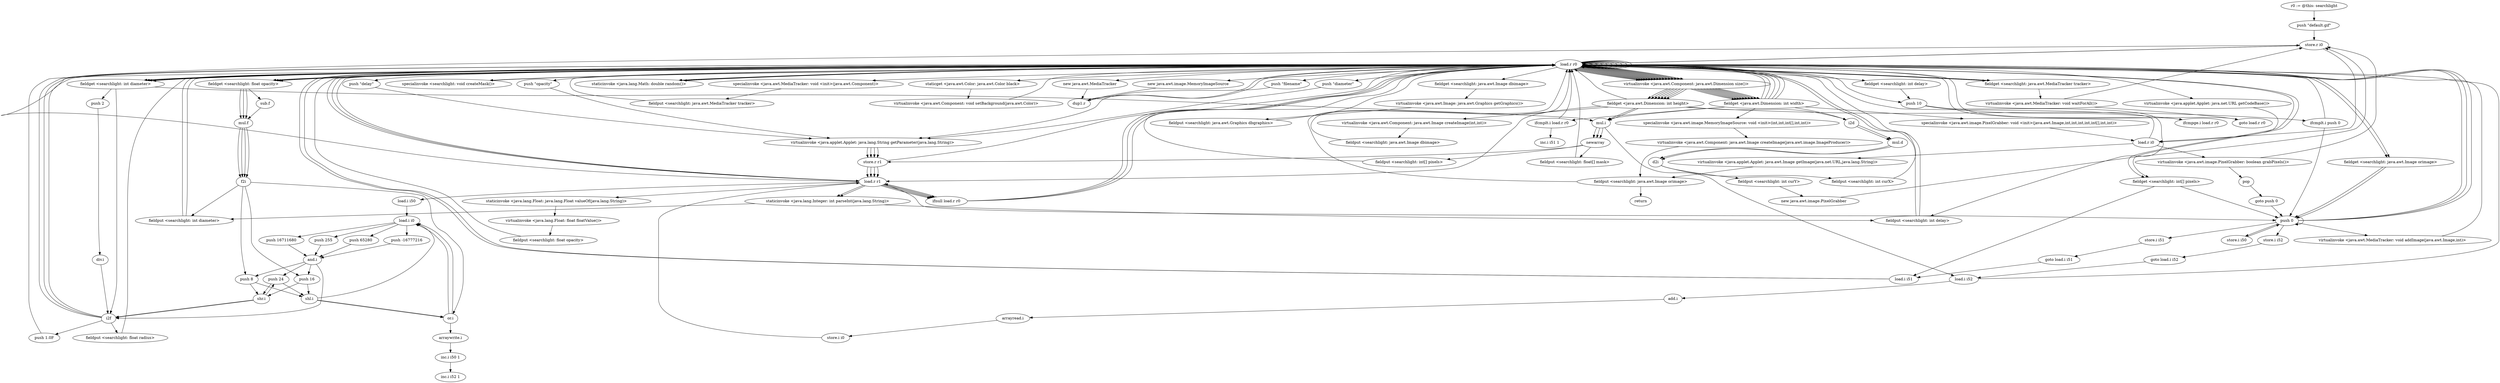 digraph "" {
    "r0 := @this: searchlight"
    "push \"default.gif\""
    "r0 := @this: searchlight"->"push \"default.gif\"";
    "store.r i0"
    "push \"default.gif\""->"store.r i0";
    "load.r r0"
    "store.r i0"->"load.r r0";
    "push \"diameter\""
    "load.r r0"->"push \"diameter\"";
    "virtualinvoke <java.applet.Applet: java.lang.String getParameter(java.lang.String)>"
    "push \"diameter\""->"virtualinvoke <java.applet.Applet: java.lang.String getParameter(java.lang.String)>";
    "store.r r1"
    "virtualinvoke <java.applet.Applet: java.lang.String getParameter(java.lang.String)>"->"store.r r1";
    "load.r r1"
    "store.r r1"->"load.r r1";
    "ifnull load.r r0"
    "load.r r1"->"ifnull load.r r0";
    "ifnull load.r r0"->"load.r r0";
    "load.r r0"->"load.r r1";
    "staticinvoke <java.lang.Integer: int parseInt(java.lang.String)>"
    "load.r r1"->"staticinvoke <java.lang.Integer: int parseInt(java.lang.String)>";
    "fieldput <searchlight: int diameter>"
    "staticinvoke <java.lang.Integer: int parseInt(java.lang.String)>"->"fieldput <searchlight: int diameter>";
    "fieldput <searchlight: int diameter>"->"load.r r0";
    "push \"delay\""
    "load.r r0"->"push \"delay\"";
    "push \"delay\""->"virtualinvoke <java.applet.Applet: java.lang.String getParameter(java.lang.String)>";
    "virtualinvoke <java.applet.Applet: java.lang.String getParameter(java.lang.String)>"->"store.r r1";
    "store.r r1"->"load.r r1";
    "load.r r1"->"ifnull load.r r0";
    "ifnull load.r r0"->"load.r r0";
    "load.r r0"->"load.r r1";
    "load.r r1"->"staticinvoke <java.lang.Integer: int parseInt(java.lang.String)>";
    "fieldput <searchlight: int delay>"
    "staticinvoke <java.lang.Integer: int parseInt(java.lang.String)>"->"fieldput <searchlight: int delay>";
    "fieldput <searchlight: int delay>"->"load.r r0";
    "fieldget <searchlight: int delay>"
    "load.r r0"->"fieldget <searchlight: int delay>";
    "push 10"
    "fieldget <searchlight: int delay>"->"push 10";
    "ifcmpge.i load.r r0"
    "push 10"->"ifcmpge.i load.r r0";
    "ifcmpge.i load.r r0"->"load.r r0";
    "load.r r0"->"push 10";
    "push 10"->"fieldput <searchlight: int delay>";
    "fieldput <searchlight: int delay>"->"load.r r0";
    "push \"opacity\""
    "load.r r0"->"push \"opacity\"";
    "push \"opacity\""->"virtualinvoke <java.applet.Applet: java.lang.String getParameter(java.lang.String)>";
    "virtualinvoke <java.applet.Applet: java.lang.String getParameter(java.lang.String)>"->"store.r r1";
    "store.r r1"->"load.r r1";
    "load.r r1"->"ifnull load.r r0";
    "ifnull load.r r0"->"load.r r0";
    "load.r r0"->"load.r r1";
    "staticinvoke <java.lang.Float: java.lang.Float valueOf(java.lang.String)>"
    "load.r r1"->"staticinvoke <java.lang.Float: java.lang.Float valueOf(java.lang.String)>";
    "virtualinvoke <java.lang.Float: float floatValue()>"
    "staticinvoke <java.lang.Float: java.lang.Float valueOf(java.lang.String)>"->"virtualinvoke <java.lang.Float: float floatValue()>";
    "fieldput <searchlight: float opacity>"
    "virtualinvoke <java.lang.Float: float floatValue()>"->"fieldput <searchlight: float opacity>";
    "fieldput <searchlight: float opacity>"->"load.r r0";
    "push \"filename\""
    "load.r r0"->"push \"filename\"";
    "push \"filename\""->"virtualinvoke <java.applet.Applet: java.lang.String getParameter(java.lang.String)>";
    "virtualinvoke <java.applet.Applet: java.lang.String getParameter(java.lang.String)>"->"store.r r1";
    "store.r r1"->"load.r r1";
    "load.r r1"->"ifnull load.r r0";
    "ifnull load.r r0"->"load.r r1";
    "load.r r1"->"store.r i0";
    "store.r i0"->"load.r r0";
    "load.r r0"->"load.r r0";
    "fieldget <searchlight: int diameter>"
    "load.r r0"->"fieldget <searchlight: int diameter>";
    "i2f"
    "fieldget <searchlight: int diameter>"->"i2f";
    "push 1.0F"
    "i2f"->"push 1.0F";
    "push 1.0F"->"load.r r0";
    "fieldget <searchlight: float opacity>"
    "load.r r0"->"fieldget <searchlight: float opacity>";
    "sub.f"
    "fieldget <searchlight: float opacity>"->"sub.f";
    "mul.f"
    "sub.f"->"mul.f";
    "f2i"
    "mul.f"->"f2i";
    "f2i"->"fieldput <searchlight: int diameter>";
    "fieldput <searchlight: int diameter>"->"load.r r0";
    "load.r r0"->"load.r r0";
    "load.r r0"->"fieldget <searchlight: int diameter>";
    "push 2"
    "fieldget <searchlight: int diameter>"->"push 2";
    "div.i"
    "push 2"->"div.i";
    "div.i"->"i2f";
    "fieldput <searchlight: float radius>"
    "i2f"->"fieldput <searchlight: float radius>";
    "fieldput <searchlight: float radius>"->"load.r r0";
    "virtualinvoke <java.awt.Component: java.awt.Dimension size()>"
    "load.r r0"->"virtualinvoke <java.awt.Component: java.awt.Dimension size()>";
    "fieldget <java.awt.Dimension: int width>"
    "virtualinvoke <java.awt.Component: java.awt.Dimension size()>"->"fieldget <java.awt.Dimension: int width>";
    "fieldget <java.awt.Dimension: int width>"->"load.r r0";
    "load.r r0"->"virtualinvoke <java.awt.Component: java.awt.Dimension size()>";
    "fieldget <java.awt.Dimension: int height>"
    "virtualinvoke <java.awt.Component: java.awt.Dimension size()>"->"fieldget <java.awt.Dimension: int height>";
    "mul.i"
    "fieldget <java.awt.Dimension: int height>"->"mul.i";
    "newarray"
    "mul.i"->"newarray";
    "newarray"->"store.r r1";
    "store.r r1"->"load.r r0";
    "load.r r0"->"load.r r0";
    "load.r r0"->"virtualinvoke <java.awt.Component: java.awt.Dimension size()>";
    "virtualinvoke <java.awt.Component: java.awt.Dimension size()>"->"fieldget <java.awt.Dimension: int width>";
    "fieldget <java.awt.Dimension: int width>"->"load.r r0";
    "load.r r0"->"virtualinvoke <java.awt.Component: java.awt.Dimension size()>";
    "virtualinvoke <java.awt.Component: java.awt.Dimension size()>"->"fieldget <java.awt.Dimension: int height>";
    "fieldget <java.awt.Dimension: int height>"->"mul.i";
    "mul.i"->"newarray";
    "fieldput <searchlight: int[] pixels>"
    "newarray"->"fieldput <searchlight: int[] pixels>";
    "fieldput <searchlight: int[] pixels>"->"load.r r0";
    "load.r r0"->"load.r r0";
    "load.r r0"->"fieldget <searchlight: int diameter>";
    "fieldget <searchlight: int diameter>"->"load.r r0";
    "load.r r0"->"fieldget <searchlight: int diameter>";
    "fieldget <searchlight: int diameter>"->"mul.i";
    "mul.i"->"newarray";
    "fieldput <searchlight: float[] mask>"
    "newarray"->"fieldput <searchlight: float[] mask>";
    "fieldput <searchlight: float[] mask>"->"load.r r0";
    "new java.awt.MediaTracker"
    "load.r r0"->"new java.awt.MediaTracker";
    "dup1.r"
    "new java.awt.MediaTracker"->"dup1.r";
    "dup1.r"->"load.r r0";
    "specialinvoke <java.awt.MediaTracker: void <init>(java.awt.Component)>"
    "load.r r0"->"specialinvoke <java.awt.MediaTracker: void <init>(java.awt.Component)>";
    "fieldput <searchlight: java.awt.MediaTracker tracker>"
    "specialinvoke <java.awt.MediaTracker: void <init>(java.awt.Component)>"->"fieldput <searchlight: java.awt.MediaTracker tracker>";
    "fieldput <searchlight: java.awt.MediaTracker tracker>"->"load.r r0";
    "load.r r0"->"load.r r0";
    "load.r r0"->"load.r r0";
    "virtualinvoke <java.applet.Applet: java.net.URL getCodeBase()>"
    "load.r r0"->"virtualinvoke <java.applet.Applet: java.net.URL getCodeBase()>";
    "load.r i0"
    "virtualinvoke <java.applet.Applet: java.net.URL getCodeBase()>"->"load.r i0";
    "virtualinvoke <java.applet.Applet: java.awt.Image getImage(java.net.URL,java.lang.String)>"
    "load.r i0"->"virtualinvoke <java.applet.Applet: java.awt.Image getImage(java.net.URL,java.lang.String)>";
    "fieldput <searchlight: java.awt.Image orimage>"
    "virtualinvoke <java.applet.Applet: java.awt.Image getImage(java.net.URL,java.lang.String)>"->"fieldput <searchlight: java.awt.Image orimage>";
    "fieldput <searchlight: java.awt.Image orimage>"->"load.r r0";
    "fieldget <searchlight: java.awt.MediaTracker tracker>"
    "load.r r0"->"fieldget <searchlight: java.awt.MediaTracker tracker>";
    "fieldget <searchlight: java.awt.MediaTracker tracker>"->"load.r r0";
    "fieldget <searchlight: java.awt.Image orimage>"
    "load.r r0"->"fieldget <searchlight: java.awt.Image orimage>";
    "push 0"
    "fieldget <searchlight: java.awt.Image orimage>"->"push 0";
    "virtualinvoke <java.awt.MediaTracker: void addImage(java.awt.Image,int)>"
    "push 0"->"virtualinvoke <java.awt.MediaTracker: void addImage(java.awt.Image,int)>";
    "virtualinvoke <java.awt.MediaTracker: void addImage(java.awt.Image,int)>"->"load.r r0";
    "load.r r0"->"fieldget <searchlight: java.awt.MediaTracker tracker>";
    "virtualinvoke <java.awt.MediaTracker: void waitForAll()>"
    "fieldget <searchlight: java.awt.MediaTracker tracker>"->"virtualinvoke <java.awt.MediaTracker: void waitForAll()>";
    "goto load.r r0"
    "virtualinvoke <java.awt.MediaTracker: void waitForAll()>"->"goto load.r r0";
    "goto load.r r0"->"load.r r0";
    "specialinvoke <searchlight: void createMask()>"
    "load.r r0"->"specialinvoke <searchlight: void createMask()>";
    "specialinvoke <searchlight: void createMask()>"->"load.r r0";
    "staticget <java.awt.Color: java.awt.Color black>"
    "load.r r0"->"staticget <java.awt.Color: java.awt.Color black>";
    "virtualinvoke <java.awt.Component: void setBackground(java.awt.Color)>"
    "staticget <java.awt.Color: java.awt.Color black>"->"virtualinvoke <java.awt.Component: void setBackground(java.awt.Color)>";
    "virtualinvoke <java.awt.Component: void setBackground(java.awt.Color)>"->"load.r r0";
    "load.r r0"->"load.r r0";
    "load.r r0"->"load.r r0";
    "load.r r0"->"virtualinvoke <java.awt.Component: java.awt.Dimension size()>";
    "virtualinvoke <java.awt.Component: java.awt.Dimension size()>"->"fieldget <java.awt.Dimension: int width>";
    "fieldget <java.awt.Dimension: int width>"->"load.r r0";
    "load.r r0"->"virtualinvoke <java.awt.Component: java.awt.Dimension size()>";
    "virtualinvoke <java.awt.Component: java.awt.Dimension size()>"->"fieldget <java.awt.Dimension: int height>";
    "virtualinvoke <java.awt.Component: java.awt.Image createImage(int,int)>"
    "fieldget <java.awt.Dimension: int height>"->"virtualinvoke <java.awt.Component: java.awt.Image createImage(int,int)>";
    "fieldput <searchlight: java.awt.Image dbimage>"
    "virtualinvoke <java.awt.Component: java.awt.Image createImage(int,int)>"->"fieldput <searchlight: java.awt.Image dbimage>";
    "fieldput <searchlight: java.awt.Image dbimage>"->"load.r r0";
    "load.r r0"->"load.r r0";
    "fieldget <searchlight: java.awt.Image dbimage>"
    "load.r r0"->"fieldget <searchlight: java.awt.Image dbimage>";
    "virtualinvoke <java.awt.Image: java.awt.Graphics getGraphics()>"
    "fieldget <searchlight: java.awt.Image dbimage>"->"virtualinvoke <java.awt.Image: java.awt.Graphics getGraphics()>";
    "fieldput <searchlight: java.awt.Graphics dbgraphics>"
    "virtualinvoke <java.awt.Image: java.awt.Graphics getGraphics()>"->"fieldput <searchlight: java.awt.Graphics dbgraphics>";
    "fieldput <searchlight: java.awt.Graphics dbgraphics>"->"load.r r0";
    "staticinvoke <java.lang.Math: double random()>"
    "load.r r0"->"staticinvoke <java.lang.Math: double random()>";
    "staticinvoke <java.lang.Math: double random()>"->"load.r r0";
    "load.r r0"->"virtualinvoke <java.awt.Component: java.awt.Dimension size()>";
    "virtualinvoke <java.awt.Component: java.awt.Dimension size()>"->"fieldget <java.awt.Dimension: int width>";
    "i2d"
    "fieldget <java.awt.Dimension: int width>"->"i2d";
    "mul.d"
    "i2d"->"mul.d";
    "d2i"
    "mul.d"->"d2i";
    "fieldput <searchlight: int curX>"
    "d2i"->"fieldput <searchlight: int curX>";
    "fieldput <searchlight: int curX>"->"load.r r0";
    "load.r r0"->"staticinvoke <java.lang.Math: double random()>";
    "staticinvoke <java.lang.Math: double random()>"->"load.r r0";
    "load.r r0"->"virtualinvoke <java.awt.Component: java.awt.Dimension size()>";
    "virtualinvoke <java.awt.Component: java.awt.Dimension size()>"->"fieldget <java.awt.Dimension: int height>";
    "fieldget <java.awt.Dimension: int height>"->"i2d";
    "i2d"->"mul.d";
    "mul.d"->"d2i";
    "fieldput <searchlight: int curY>"
    "d2i"->"fieldput <searchlight: int curY>";
    "new java.awt.image.PixelGrabber"
    "fieldput <searchlight: int curY>"->"new java.awt.image.PixelGrabber";
    "new java.awt.image.PixelGrabber"->"store.r i0";
    "store.r i0"->"load.r i0";
    "load.r i0"->"load.r r0";
    "load.r r0"->"fieldget <searchlight: java.awt.Image orimage>";
    "fieldget <searchlight: java.awt.Image orimage>"->"push 0";
    "push 0"->"push 0";
    "push 0"->"load.r r0";
    "load.r r0"->"virtualinvoke <java.awt.Component: java.awt.Dimension size()>";
    "virtualinvoke <java.awt.Component: java.awt.Dimension size()>"->"fieldget <java.awt.Dimension: int width>";
    "fieldget <java.awt.Dimension: int width>"->"load.r r0";
    "load.r r0"->"virtualinvoke <java.awt.Component: java.awt.Dimension size()>";
    "virtualinvoke <java.awt.Component: java.awt.Dimension size()>"->"fieldget <java.awt.Dimension: int height>";
    "fieldget <java.awt.Dimension: int height>"->"load.r r0";
    "fieldget <searchlight: int[] pixels>"
    "load.r r0"->"fieldget <searchlight: int[] pixels>";
    "fieldget <searchlight: int[] pixels>"->"push 0";
    "push 0"->"load.r r0";
    "load.r r0"->"virtualinvoke <java.awt.Component: java.awt.Dimension size()>";
    "virtualinvoke <java.awt.Component: java.awt.Dimension size()>"->"fieldget <java.awt.Dimension: int width>";
    "specialinvoke <java.awt.image.PixelGrabber: void <init>(java.awt.Image,int,int,int,int,int[],int,int)>"
    "fieldget <java.awt.Dimension: int width>"->"specialinvoke <java.awt.image.PixelGrabber: void <init>(java.awt.Image,int,int,int,int,int[],int,int)>";
    "specialinvoke <java.awt.image.PixelGrabber: void <init>(java.awt.Image,int,int,int,int,int[],int,int)>"->"load.r i0";
    "virtualinvoke <java.awt.image.PixelGrabber: boolean grabPixels()>"
    "load.r i0"->"virtualinvoke <java.awt.image.PixelGrabber: boolean grabPixels()>";
    "pop"
    "virtualinvoke <java.awt.image.PixelGrabber: boolean grabPixels()>"->"pop";
    "goto push 0"
    "pop"->"goto push 0";
    "goto push 0"->"push 0";
    "store.i i50"
    "push 0"->"store.i i50";
    "store.i i50"->"push 0";
    "store.i i51"
    "push 0"->"store.i i51";
    "goto load.i i51"
    "store.i i51"->"goto load.i i51";
    "load.i i51"
    "goto load.i i51"->"load.i i51";
    "load.i i51"->"load.r r0";
    "load.r r0"->"virtualinvoke <java.awt.Component: java.awt.Dimension size()>";
    "virtualinvoke <java.awt.Component: java.awt.Dimension size()>"->"fieldget <java.awt.Dimension: int height>";
    "ifcmplt.i push 0"
    "fieldget <java.awt.Dimension: int height>"->"ifcmplt.i push 0";
    "ifcmplt.i push 0"->"load.r r0";
    "load.r r0"->"load.r r0";
    "new java.awt.image.MemoryImageSource"
    "load.r r0"->"new java.awt.image.MemoryImageSource";
    "new java.awt.image.MemoryImageSource"->"dup1.r";
    "dup1.r"->"load.r r0";
    "load.r r0"->"virtualinvoke <java.awt.Component: java.awt.Dimension size()>";
    "virtualinvoke <java.awt.Component: java.awt.Dimension size()>"->"fieldget <java.awt.Dimension: int width>";
    "fieldget <java.awt.Dimension: int width>"->"load.r r0";
    "load.r r0"->"virtualinvoke <java.awt.Component: java.awt.Dimension size()>";
    "virtualinvoke <java.awt.Component: java.awt.Dimension size()>"->"fieldget <java.awt.Dimension: int height>";
    "fieldget <java.awt.Dimension: int height>"->"load.r r1";
    "load.r r1"->"push 0";
    "push 0"->"load.r r0";
    "load.r r0"->"virtualinvoke <java.awt.Component: java.awt.Dimension size()>";
    "virtualinvoke <java.awt.Component: java.awt.Dimension size()>"->"fieldget <java.awt.Dimension: int width>";
    "specialinvoke <java.awt.image.MemoryImageSource: void <init>(int,int,int[],int,int)>"
    "fieldget <java.awt.Dimension: int width>"->"specialinvoke <java.awt.image.MemoryImageSource: void <init>(int,int,int[],int,int)>";
    "virtualinvoke <java.awt.Component: java.awt.Image createImage(java.awt.image.ImageProducer)>"
    "specialinvoke <java.awt.image.MemoryImageSource: void <init>(int,int,int[],int,int)>"->"virtualinvoke <java.awt.Component: java.awt.Image createImage(java.awt.image.ImageProducer)>";
    "virtualinvoke <java.awt.Component: java.awt.Image createImage(java.awt.image.ImageProducer)>"->"fieldput <searchlight: java.awt.Image orimage>";
    "return"
    "fieldput <searchlight: java.awt.Image orimage>"->"return";
    "ifcmplt.i push 0"->"push 0";
    "store.i i52"
    "push 0"->"store.i i52";
    "goto load.i i52"
    "store.i i52"->"goto load.i i52";
    "load.i i52"
    "goto load.i i52"->"load.i i52";
    "load.i i52"->"load.r r0";
    "load.r r0"->"virtualinvoke <java.awt.Component: java.awt.Dimension size()>";
    "virtualinvoke <java.awt.Component: java.awt.Dimension size()>"->"fieldget <java.awt.Dimension: int width>";
    "ifcmplt.i load.r r0"
    "fieldget <java.awt.Dimension: int width>"->"ifcmplt.i load.r r0";
    "inc.i i51 1"
    "ifcmplt.i load.r r0"->"inc.i i51 1";
    "ifcmplt.i load.r r0"->"load.r r0";
    "load.r r0"->"fieldget <searchlight: int[] pixels>";
    "fieldget <searchlight: int[] pixels>"->"load.i i51";
    "load.i i51"->"load.r r0";
    "load.r r0"->"virtualinvoke <java.awt.Component: java.awt.Dimension size()>";
    "virtualinvoke <java.awt.Component: java.awt.Dimension size()>"->"fieldget <java.awt.Dimension: int width>";
    "fieldget <java.awt.Dimension: int width>"->"mul.i";
    "mul.i"->"load.i i52";
    "add.i"
    "load.i i52"->"add.i";
    "arrayread.i"
    "add.i"->"arrayread.i";
    "store.i i0"
    "arrayread.i"->"store.i i0";
    "store.i i0"->"load.r r1";
    "load.i i50"
    "load.r r1"->"load.i i50";
    "load.i i0"
    "load.i i50"->"load.i i0";
    "push -16777216"
    "load.i i0"->"push -16777216";
    "and.i"
    "push -16777216"->"and.i";
    "push 24"
    "and.i"->"push 24";
    "shr.i"
    "push 24"->"shr.i";
    "shr.i"->"push 24";
    "shl.i"
    "push 24"->"shl.i";
    "shl.i"->"load.i i0";
    "push 16711680"
    "load.i i0"->"push 16711680";
    "push 16711680"->"and.i";
    "push 16"
    "and.i"->"push 16";
    "push 16"->"shr.i";
    "shr.i"->"i2f";
    "i2f"->"load.r r0";
    "load.r r0"->"fieldget <searchlight: float opacity>";
    "fieldget <searchlight: float opacity>"->"mul.f";
    "mul.f"->"f2i";
    "f2i"->"push 16";
    "push 16"->"shl.i";
    "or.i"
    "shl.i"->"or.i";
    "or.i"->"load.i i0";
    "push 65280"
    "load.i i0"->"push 65280";
    "push 65280"->"and.i";
    "push 8"
    "and.i"->"push 8";
    "push 8"->"shr.i";
    "shr.i"->"i2f";
    "i2f"->"load.r r0";
    "load.r r0"->"fieldget <searchlight: float opacity>";
    "fieldget <searchlight: float opacity>"->"mul.f";
    "mul.f"->"f2i";
    "f2i"->"push 8";
    "push 8"->"shl.i";
    "shl.i"->"or.i";
    "or.i"->"load.i i0";
    "push 255"
    "load.i i0"->"push 255";
    "push 255"->"and.i";
    "and.i"->"i2f";
    "i2f"->"load.r r0";
    "load.r r0"->"fieldget <searchlight: float opacity>";
    "fieldget <searchlight: float opacity>"->"mul.f";
    "mul.f"->"f2i";
    "f2i"->"or.i";
    "arraywrite.i"
    "or.i"->"arraywrite.i";
    "inc.i i50 1"
    "arraywrite.i"->"inc.i i50 1";
    "inc.i i52 1"
    "inc.i i50 1"->"inc.i i52 1";
    "virtualinvoke <java.awt.image.PixelGrabber: boolean grabPixels()>"->"store.r i0";
    "virtualinvoke <java.awt.MediaTracker: void waitForAll()>"->"store.r i0";
}
